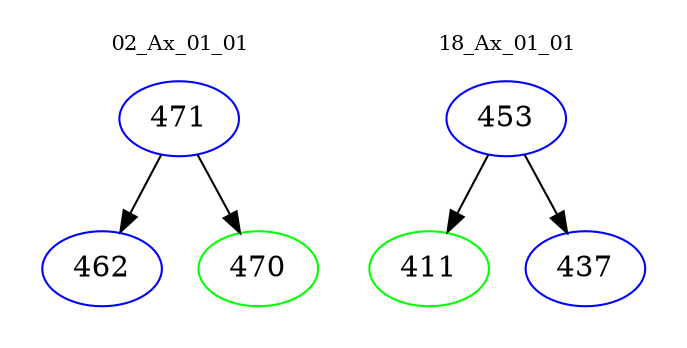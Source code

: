 digraph{
subgraph cluster_0 {
color = white
label = "02_Ax_01_01";
fontsize=10;
T0_471 [label="471", color="blue"]
T0_471 -> T0_462 [color="black"]
T0_462 [label="462", color="blue"]
T0_471 -> T0_470 [color="black"]
T0_470 [label="470", color="green"]
}
subgraph cluster_1 {
color = white
label = "18_Ax_01_01";
fontsize=10;
T1_453 [label="453", color="blue"]
T1_453 -> T1_411 [color="black"]
T1_411 [label="411", color="green"]
T1_453 -> T1_437 [color="black"]
T1_437 [label="437", color="blue"]
}
}
